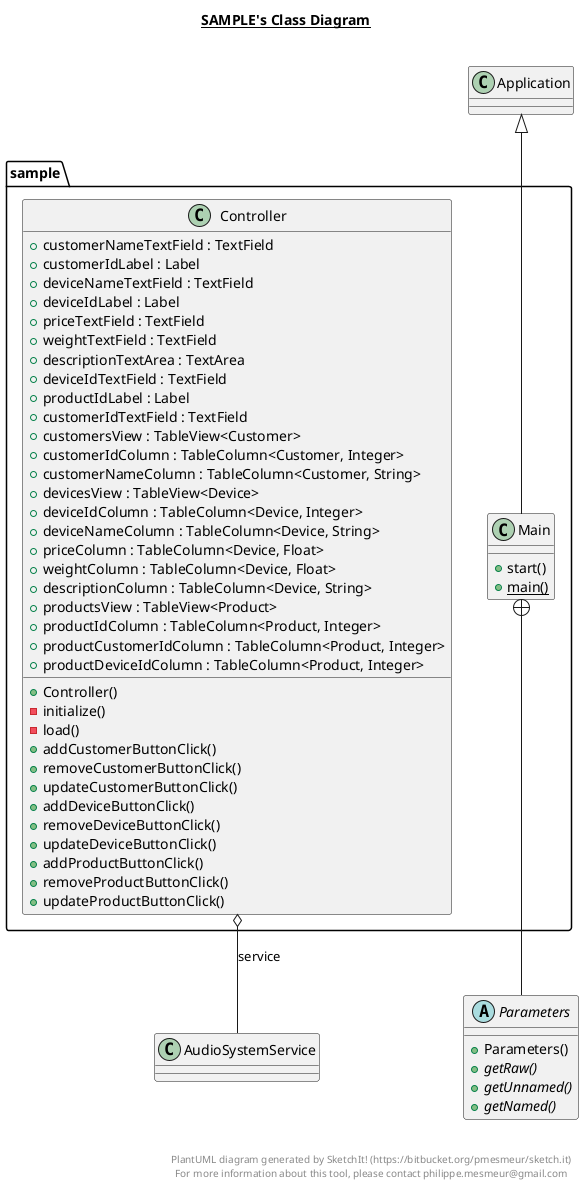 @startuml

title __SAMPLE's Class Diagram__\n

  package sample {
    class Controller {
        + customerNameTextField : TextField
        + customerIdLabel : Label
        + deviceNameTextField : TextField
        + deviceIdLabel : Label
        + priceTextField : TextField
        + weightTextField : TextField
        + descriptionTextArea : TextArea
        + deviceIdTextField : TextField
        + productIdLabel : Label
        + customerIdTextField : TextField
        + customersView : TableView<Customer>
        + customerIdColumn : TableColumn<Customer, Integer>
        + customerNameColumn : TableColumn<Customer, String>
        + devicesView : TableView<Device>
        + deviceIdColumn : TableColumn<Device, Integer>
        + deviceNameColumn : TableColumn<Device, String>
        + priceColumn : TableColumn<Device, Float>
        + weightColumn : TableColumn<Device, Float>
        + descriptionColumn : TableColumn<Device, String>
        + productsView : TableView<Product>
        + productIdColumn : TableColumn<Product, Integer>
        + productCustomerIdColumn : TableColumn<Product, Integer>
        + productDeviceIdColumn : TableColumn<Product, Integer>
        + Controller()
        - initialize()
        - load()
        + addCustomerButtonClick()
        + removeCustomerButtonClick()
        + updateCustomerButtonClick()
        + addDeviceButtonClick()
        + removeDeviceButtonClick()
        + updateDeviceButtonClick()
        + addProductButtonClick()
        + removeProductButtonClick()
        + updateProductButtonClick()
    }
  }
  

  package sample {
    class Main {
        + start()
        {static} + main()
    }
  }
  

  abstract class Parameters {
      + Parameters()
      {abstract} + getRaw()
      {abstract} + getUnnamed()
      {abstract} + getNamed()
  }
  

  Controller o-- AudioSystemService : service
  Main -up-|> Application
  Main +-down- Parameters


right footer


PlantUML diagram generated by SketchIt! (https://bitbucket.org/pmesmeur/sketch.it)
For more information about this tool, please contact philippe.mesmeur@gmail.com
endfooter

@enduml
